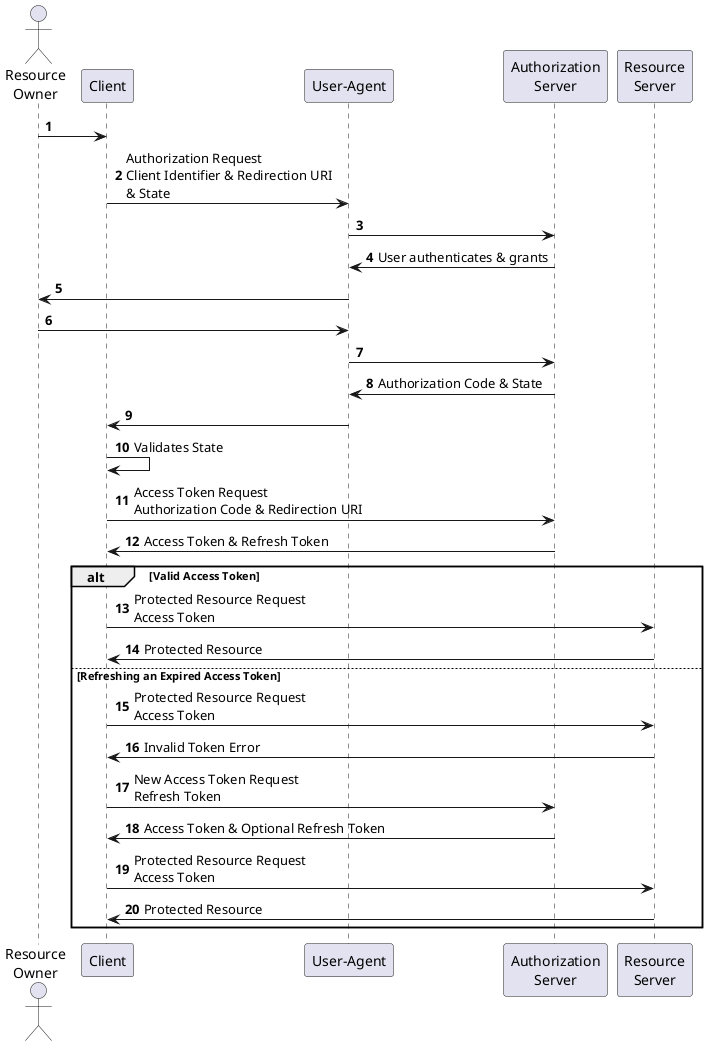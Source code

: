 @startuml OAuth 2.0 Authorization Code Grant with Refresh Token
autonumber
actor "Resource\nOwner" as RO
participant Client as C
participant "User-Agent" as UA
participant "Authorization\nServer" as AS
participant "Resource\nServer" as RS

RO -> C:
C -> UA: Authorization Request\nClient Identifier & Redirection URI\n& State
UA -> AS:
AS -> UA: User authenticates & grants
UA -> RO:
RO -> UA:
UA -> AS:
AS -> UA: Authorization Code & State
UA -> C:
C -> C: Validates State
C -> AS: Access Token Request\nAuthorization Code & Redirection URI
AS -> C: Access Token & Refresh Token

alt Valid Access Token
C -> RS: Protected Resource Request\nAccess Token
RS -> C: Protected Resource

else Refreshing an Expired Access Token
C -> RS: Protected Resource Request\nAccess Token
RS -> C: Invalid Token Error
C -> AS: New Access Token Request\nRefresh Token
AS -> C: Access Token & Optional Refresh Token
C -> RS: Protected Resource Request\nAccess Token
RS -> C: Protected Resource
end
@enduml